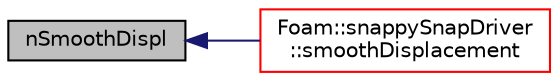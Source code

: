 digraph "nSmoothDispl"
{
  bgcolor="transparent";
  edge [fontname="Helvetica",fontsize="10",labelfontname="Helvetica",labelfontsize="10"];
  node [fontname="Helvetica",fontsize="10",shape=record];
  rankdir="LR";
  Node1 [label="nSmoothDispl",height=0.2,width=0.4,color="black", fillcolor="grey75", style="filled", fontcolor="black"];
  Node1 -> Node2 [dir="back",color="midnightblue",fontsize="10",style="solid",fontname="Helvetica"];
  Node2 [label="Foam::snappySnapDriver\l::smoothDisplacement",height=0.2,width=0.4,color="red",URL="$a02442.html#a8e306cb82a0529b700de58b7f164e657",tooltip="Smooth the displacement field to the internal. "];
}
